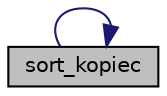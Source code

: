 digraph G
{
  edge [fontname="Helvetica",fontsize="10",labelfontname="Helvetica",labelfontsize="10"];
  node [fontname="Helvetica",fontsize="10",shape=record];
  rankdir="LR";
  Node1 [label="sort_kopiec",height=0.2,width=0.4,color="black", fillcolor="grey75", style="filled" fontcolor="black"];
  Node1 -> Node1 [color="midnightblue",fontsize="10",style="solid"];
}
